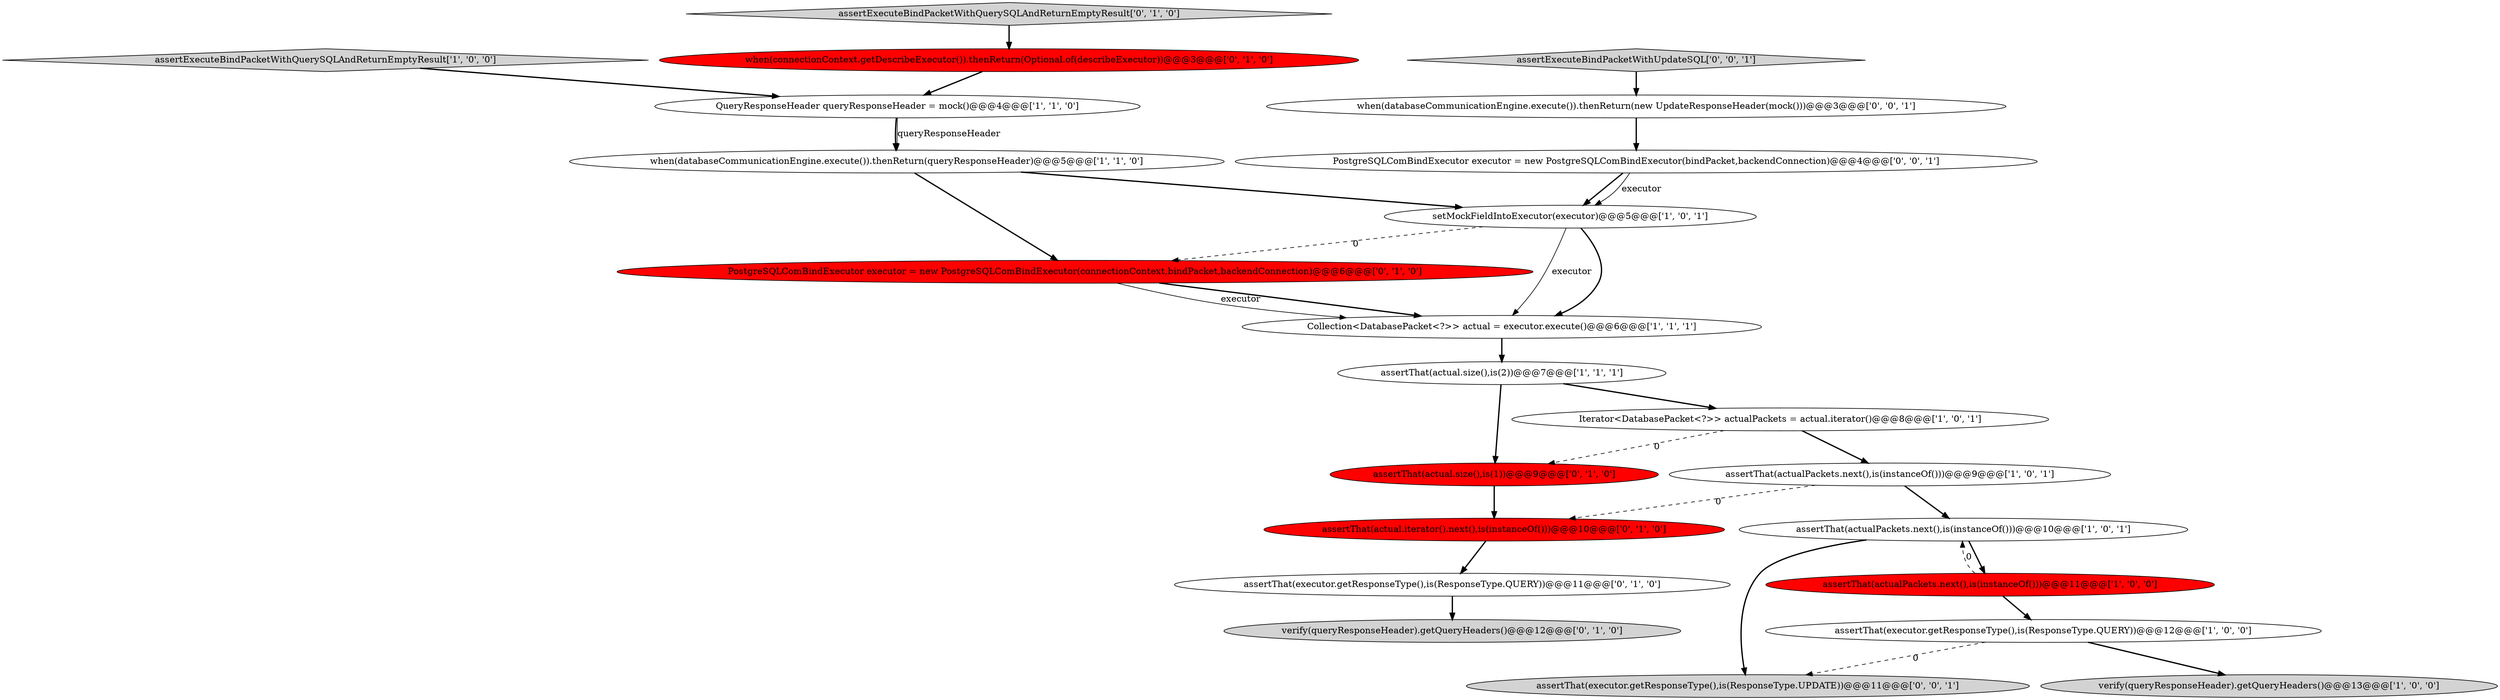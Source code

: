 digraph {
14 [style = filled, label = "assertThat(actual.size(),is(1))@@@9@@@['0', '1', '0']", fillcolor = red, shape = ellipse image = "AAA1AAABBB2BBB"];
11 [style = filled, label = "assertThat(actualPackets.next(),is(instanceOf()))@@@10@@@['1', '0', '1']", fillcolor = white, shape = ellipse image = "AAA0AAABBB1BBB"];
5 [style = filled, label = "assertThat(actualPackets.next(),is(instanceOf()))@@@11@@@['1', '0', '0']", fillcolor = red, shape = ellipse image = "AAA1AAABBB1BBB"];
12 [style = filled, label = "when(connectionContext.getDescribeExecutor()).thenReturn(Optional.of(describeExecutor))@@@3@@@['0', '1', '0']", fillcolor = red, shape = ellipse image = "AAA1AAABBB2BBB"];
7 [style = filled, label = "Iterator<DatabasePacket<?>> actualPackets = actual.iterator()@@@8@@@['1', '0', '1']", fillcolor = white, shape = ellipse image = "AAA0AAABBB1BBB"];
9 [style = filled, label = "setMockFieldIntoExecutor(executor)@@@5@@@['1', '0', '1']", fillcolor = white, shape = ellipse image = "AAA0AAABBB1BBB"];
1 [style = filled, label = "when(databaseCommunicationEngine.execute()).thenReturn(queryResponseHeader)@@@5@@@['1', '1', '0']", fillcolor = white, shape = ellipse image = "AAA0AAABBB1BBB"];
3 [style = filled, label = "verify(queryResponseHeader).getQueryHeaders()@@@13@@@['1', '0', '0']", fillcolor = lightgray, shape = ellipse image = "AAA0AAABBB1BBB"];
10 [style = filled, label = "assertThat(actual.size(),is(2))@@@7@@@['1', '1', '1']", fillcolor = white, shape = ellipse image = "AAA0AAABBB1BBB"];
13 [style = filled, label = "assertExecuteBindPacketWithQuerySQLAndReturnEmptyResult['0', '1', '0']", fillcolor = lightgray, shape = diamond image = "AAA0AAABBB2BBB"];
22 [style = filled, label = "assertThat(executor.getResponseType(),is(ResponseType.UPDATE))@@@11@@@['0', '0', '1']", fillcolor = lightgray, shape = ellipse image = "AAA0AAABBB3BBB"];
4 [style = filled, label = "assertThat(actualPackets.next(),is(instanceOf()))@@@9@@@['1', '0', '1']", fillcolor = white, shape = ellipse image = "AAA0AAABBB1BBB"];
2 [style = filled, label = "assertThat(executor.getResponseType(),is(ResponseType.QUERY))@@@12@@@['1', '0', '0']", fillcolor = white, shape = ellipse image = "AAA0AAABBB1BBB"];
16 [style = filled, label = "verify(queryResponseHeader).getQueryHeaders()@@@12@@@['0', '1', '0']", fillcolor = lightgray, shape = ellipse image = "AAA0AAABBB2BBB"];
0 [style = filled, label = "QueryResponseHeader queryResponseHeader = mock()@@@4@@@['1', '1', '0']", fillcolor = white, shape = ellipse image = "AAA0AAABBB1BBB"];
17 [style = filled, label = "PostgreSQLComBindExecutor executor = new PostgreSQLComBindExecutor(connectionContext,bindPacket,backendConnection)@@@6@@@['0', '1', '0']", fillcolor = red, shape = ellipse image = "AAA1AAABBB2BBB"];
21 [style = filled, label = "assertExecuteBindPacketWithUpdateSQL['0', '0', '1']", fillcolor = lightgray, shape = diamond image = "AAA0AAABBB3BBB"];
19 [style = filled, label = "PostgreSQLComBindExecutor executor = new PostgreSQLComBindExecutor(bindPacket,backendConnection)@@@4@@@['0', '0', '1']", fillcolor = white, shape = ellipse image = "AAA0AAABBB3BBB"];
8 [style = filled, label = "assertExecuteBindPacketWithQuerySQLAndReturnEmptyResult['1', '0', '0']", fillcolor = lightgray, shape = diamond image = "AAA0AAABBB1BBB"];
15 [style = filled, label = "assertThat(actual.iterator().next(),is(instanceOf()))@@@10@@@['0', '1', '0']", fillcolor = red, shape = ellipse image = "AAA1AAABBB2BBB"];
6 [style = filled, label = "Collection<DatabasePacket<?>> actual = executor.execute()@@@6@@@['1', '1', '1']", fillcolor = white, shape = ellipse image = "AAA0AAABBB1BBB"];
18 [style = filled, label = "assertThat(executor.getResponseType(),is(ResponseType.QUERY))@@@11@@@['0', '1', '0']", fillcolor = white, shape = ellipse image = "AAA0AAABBB2BBB"];
20 [style = filled, label = "when(databaseCommunicationEngine.execute()).thenReturn(new UpdateResponseHeader(mock()))@@@3@@@['0', '0', '1']", fillcolor = white, shape = ellipse image = "AAA0AAABBB3BBB"];
17->6 [style = bold, label=""];
10->14 [style = bold, label=""];
7->14 [style = dashed, label="0"];
2->3 [style = bold, label=""];
17->6 [style = solid, label="executor"];
7->4 [style = bold, label=""];
12->0 [style = bold, label=""];
10->7 [style = bold, label=""];
15->18 [style = bold, label=""];
1->9 [style = bold, label=""];
0->1 [style = solid, label="queryResponseHeader"];
1->17 [style = bold, label=""];
9->6 [style = bold, label=""];
8->0 [style = bold, label=""];
11->5 [style = bold, label=""];
5->2 [style = bold, label=""];
13->12 [style = bold, label=""];
21->20 [style = bold, label=""];
5->11 [style = dashed, label="0"];
19->9 [style = bold, label=""];
0->1 [style = bold, label=""];
4->15 [style = dashed, label="0"];
6->10 [style = bold, label=""];
9->17 [style = dashed, label="0"];
11->22 [style = bold, label=""];
14->15 [style = bold, label=""];
19->9 [style = solid, label="executor"];
9->6 [style = solid, label="executor"];
4->11 [style = bold, label=""];
20->19 [style = bold, label=""];
2->22 [style = dashed, label="0"];
18->16 [style = bold, label=""];
}

